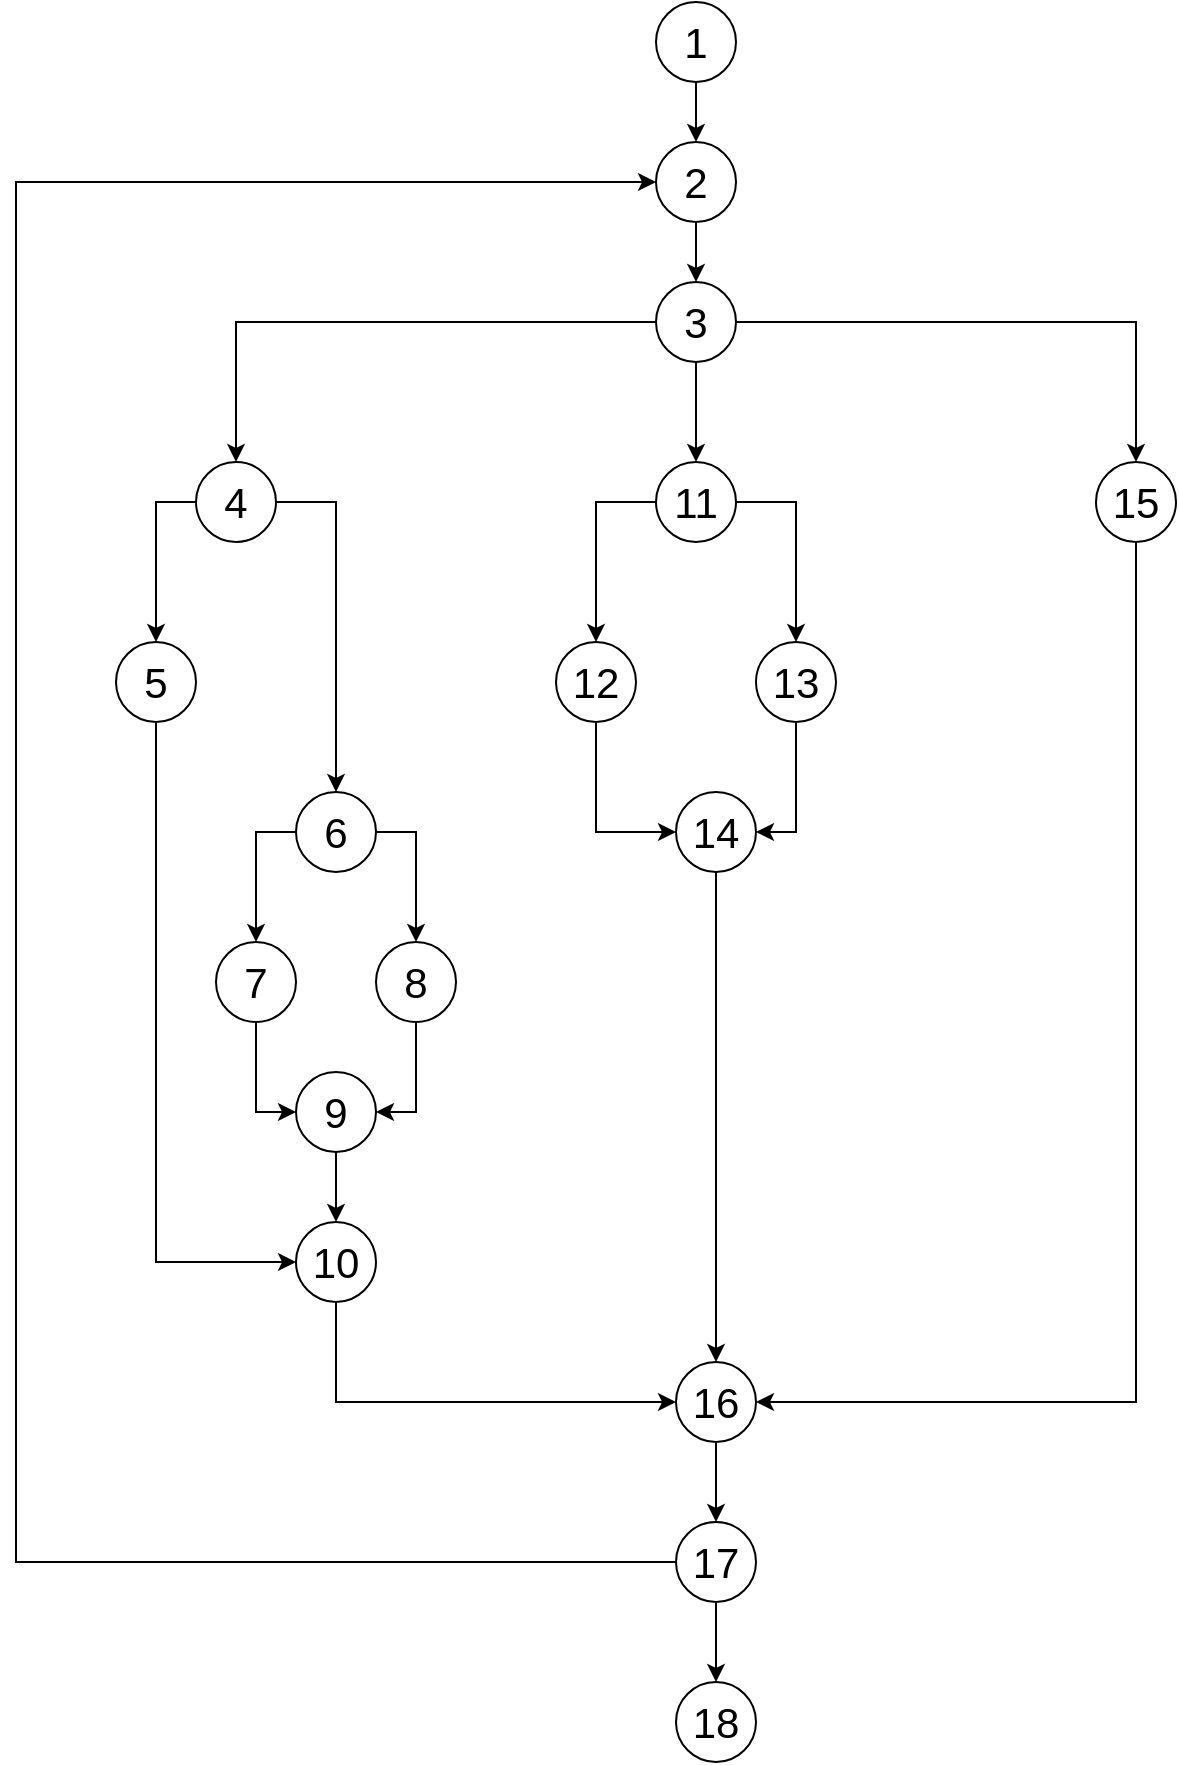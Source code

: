 <mxfile version="13.1.3" type="device"><diagram id="X-Jk2YzmxRTt2amBHDq9" name="Page-1"><mxGraphModel dx="1847" dy="823" grid="1" gridSize="10" guides="1" tooltips="1" connect="1" arrows="1" fold="1" page="1" pageScale="1" pageWidth="827" pageHeight="1169" math="0" shadow="0"><root><mxCell id="0"/><mxCell id="1" parent="0"/><mxCell id="oStLEzSA3wTMuVu8ryBf-6" style="edgeStyle=orthogonalEdgeStyle;rounded=0;orthogonalLoop=1;jettySize=auto;html=1;exitX=0.5;exitY=1;exitDx=0;exitDy=0;fontSize=21;" parent="1" source="oStLEzSA3wTMuVu8ryBf-1" target="oStLEzSA3wTMuVu8ryBf-3" edge="1"><mxGeometry relative="1" as="geometry"/></mxCell><mxCell id="oStLEzSA3wTMuVu8ryBf-1" value="1" style="ellipse;whiteSpace=wrap;html=1;fontSize=21;" parent="1" vertex="1"><mxGeometry x="350" y="170" width="40" height="40" as="geometry"/></mxCell><mxCell id="oStLEzSA3wTMuVu8ryBf-7" style="edgeStyle=orthogonalEdgeStyle;rounded=0;orthogonalLoop=1;jettySize=auto;html=1;exitX=0.5;exitY=1;exitDx=0;exitDy=0;entryX=0.5;entryY=0;entryDx=0;entryDy=0;fontSize=21;" parent="1" source="oStLEzSA3wTMuVu8ryBf-3" target="oStLEzSA3wTMuVu8ryBf-4" edge="1"><mxGeometry relative="1" as="geometry"/></mxCell><mxCell id="oStLEzSA3wTMuVu8ryBf-3" value="2" style="ellipse;whiteSpace=wrap;html=1;fontSize=21;" parent="1" vertex="1"><mxGeometry x="350" y="240" width="40" height="40" as="geometry"/></mxCell><mxCell id="oStLEzSA3wTMuVu8ryBf-26" style="edgeStyle=orthogonalEdgeStyle;rounded=0;orthogonalLoop=1;jettySize=auto;html=1;exitX=0;exitY=0.5;exitDx=0;exitDy=0;entryX=0.5;entryY=0;entryDx=0;entryDy=0;fontSize=21;" parent="1" source="oStLEzSA3wTMuVu8ryBf-4" target="oStLEzSA3wTMuVu8ryBf-20" edge="1"><mxGeometry relative="1" as="geometry"/></mxCell><mxCell id="oStLEzSA3wTMuVu8ryBf-27" style="edgeStyle=orthogonalEdgeStyle;rounded=0;orthogonalLoop=1;jettySize=auto;html=1;exitX=0.5;exitY=1;exitDx=0;exitDy=0;fontSize=21;" parent="1" source="oStLEzSA3wTMuVu8ryBf-4" target="oStLEzSA3wTMuVu8ryBf-21" edge="1"><mxGeometry relative="1" as="geometry"/></mxCell><mxCell id="oStLEzSA3wTMuVu8ryBf-28" style="edgeStyle=orthogonalEdgeStyle;rounded=0;orthogonalLoop=1;jettySize=auto;html=1;exitX=1;exitY=0.5;exitDx=0;exitDy=0;entryX=0.5;entryY=0;entryDx=0;entryDy=0;fontSize=21;" parent="1" source="oStLEzSA3wTMuVu8ryBf-4" target="oStLEzSA3wTMuVu8ryBf-22" edge="1"><mxGeometry relative="1" as="geometry"/></mxCell><mxCell id="oStLEzSA3wTMuVu8ryBf-4" value="3" style="ellipse;whiteSpace=wrap;html=1;fontSize=21;" parent="1" vertex="1"><mxGeometry x="350" y="310" width="40" height="40" as="geometry"/></mxCell><mxCell id="oStLEzSA3wTMuVu8ryBf-8" style="edgeStyle=orthogonalEdgeStyle;rounded=0;orthogonalLoop=1;jettySize=auto;html=1;exitX=0;exitY=0.5;exitDx=0;exitDy=0;entryX=0;entryY=0.5;entryDx=0;entryDy=0;fontSize=21;" parent="1" source="oStLEzSA3wTMuVu8ryBf-5" target="oStLEzSA3wTMuVu8ryBf-3" edge="1"><mxGeometry relative="1" as="geometry"><Array as="points"><mxPoint x="30" y="950"/><mxPoint x="30" y="260"/></Array></mxGeometry></mxCell><mxCell id="oStLEzSA3wTMuVu8ryBf-69" style="edgeStyle=orthogonalEdgeStyle;rounded=0;orthogonalLoop=1;jettySize=auto;html=1;exitX=0.5;exitY=1;exitDx=0;exitDy=0;entryX=0.5;entryY=0;entryDx=0;entryDy=0;fontSize=21;" parent="1" source="oStLEzSA3wTMuVu8ryBf-5" target="oStLEzSA3wTMuVu8ryBf-67" edge="1"><mxGeometry relative="1" as="geometry"/></mxCell><mxCell id="oStLEzSA3wTMuVu8ryBf-5" value="17" style="ellipse;whiteSpace=wrap;html=1;fontSize=21;" parent="1" vertex="1"><mxGeometry x="360" y="930" width="40" height="40" as="geometry"/></mxCell><mxCell id="oStLEzSA3wTMuVu8ryBf-36" style="edgeStyle=orthogonalEdgeStyle;rounded=0;orthogonalLoop=1;jettySize=auto;html=1;exitX=0;exitY=0.5;exitDx=0;exitDy=0;entryX=0.5;entryY=0;entryDx=0;entryDy=0;fontSize=21;" parent="1" source="oStLEzSA3wTMuVu8ryBf-20" target="oStLEzSA3wTMuVu8ryBf-29" edge="1"><mxGeometry relative="1" as="geometry"/></mxCell><mxCell id="0bNQ4PJ7xOHDqg00lJdP-3" style="edgeStyle=orthogonalEdgeStyle;rounded=0;orthogonalLoop=1;jettySize=auto;html=1;exitX=1;exitY=0.5;exitDx=0;exitDy=0;entryX=0.5;entryY=0;entryDx=0;entryDy=0;" edge="1" parent="1" source="oStLEzSA3wTMuVu8ryBf-20" target="oStLEzSA3wTMuVu8ryBf-31"><mxGeometry relative="1" as="geometry"/></mxCell><mxCell id="oStLEzSA3wTMuVu8ryBf-20" value="4" style="ellipse;whiteSpace=wrap;html=1;fontSize=21;" parent="1" vertex="1"><mxGeometry x="120" y="400" width="40" height="40" as="geometry"/></mxCell><mxCell id="oStLEzSA3wTMuVu8ryBf-48" style="edgeStyle=orthogonalEdgeStyle;rounded=0;orthogonalLoop=1;jettySize=auto;html=1;exitX=0;exitY=0.5;exitDx=0;exitDy=0;fontSize=21;" parent="1" source="oStLEzSA3wTMuVu8ryBf-21" target="oStLEzSA3wTMuVu8ryBf-46" edge="1"><mxGeometry relative="1" as="geometry"/></mxCell><mxCell id="oStLEzSA3wTMuVu8ryBf-49" style="edgeStyle=orthogonalEdgeStyle;rounded=0;orthogonalLoop=1;jettySize=auto;html=1;exitX=1;exitY=0.5;exitDx=0;exitDy=0;entryX=0.5;entryY=0;entryDx=0;entryDy=0;fontSize=21;" parent="1" source="oStLEzSA3wTMuVu8ryBf-21" target="oStLEzSA3wTMuVu8ryBf-47" edge="1"><mxGeometry relative="1" as="geometry"/></mxCell><mxCell id="oStLEzSA3wTMuVu8ryBf-21" value="11" style="ellipse;whiteSpace=wrap;html=1;fontSize=21;" parent="1" vertex="1"><mxGeometry x="350" y="400" width="40" height="40" as="geometry"/></mxCell><mxCell id="oStLEzSA3wTMuVu8ryBf-63" style="edgeStyle=orthogonalEdgeStyle;rounded=0;orthogonalLoop=1;jettySize=auto;html=1;exitX=0.5;exitY=1;exitDx=0;exitDy=0;entryX=1;entryY=0.5;entryDx=0;entryDy=0;fontSize=21;" parent="1" source="oStLEzSA3wTMuVu8ryBf-22" target="oStLEzSA3wTMuVu8ryBf-25" edge="1"><mxGeometry relative="1" as="geometry"/></mxCell><mxCell id="oStLEzSA3wTMuVu8ryBf-22" value="15" style="ellipse;whiteSpace=wrap;html=1;fontSize=21;" parent="1" vertex="1"><mxGeometry x="570" y="400" width="40" height="40" as="geometry"/></mxCell><mxCell id="oStLEzSA3wTMuVu8ryBf-45" style="edgeStyle=orthogonalEdgeStyle;rounded=0;orthogonalLoop=1;jettySize=auto;html=1;exitX=0.5;exitY=1;exitDx=0;exitDy=0;entryX=0;entryY=0.5;entryDx=0;entryDy=0;fontSize=21;" parent="1" source="oStLEzSA3wTMuVu8ryBf-23" target="oStLEzSA3wTMuVu8ryBf-25" edge="1"><mxGeometry relative="1" as="geometry"/></mxCell><mxCell id="oStLEzSA3wTMuVu8ryBf-23" value="10" style="ellipse;whiteSpace=wrap;html=1;fontSize=21;" parent="1" vertex="1"><mxGeometry x="170" y="780" width="40" height="40" as="geometry"/></mxCell><mxCell id="oStLEzSA3wTMuVu8ryBf-55" style="edgeStyle=orthogonalEdgeStyle;rounded=0;orthogonalLoop=1;jettySize=auto;html=1;exitX=0.5;exitY=1;exitDx=0;exitDy=0;entryX=0.5;entryY=0;entryDx=0;entryDy=0;fontSize=21;" parent="1" source="oStLEzSA3wTMuVu8ryBf-24" target="oStLEzSA3wTMuVu8ryBf-25" edge="1"><mxGeometry relative="1" as="geometry"/></mxCell><mxCell id="oStLEzSA3wTMuVu8ryBf-24" value="14" style="ellipse;whiteSpace=wrap;html=1;fontSize=21;" parent="1" vertex="1"><mxGeometry x="360" y="565" width="40" height="40" as="geometry"/></mxCell><mxCell id="oStLEzSA3wTMuVu8ryBf-64" style="edgeStyle=orthogonalEdgeStyle;rounded=0;orthogonalLoop=1;jettySize=auto;html=1;exitX=0.5;exitY=1;exitDx=0;exitDy=0;fontSize=21;" parent="1" source="oStLEzSA3wTMuVu8ryBf-25" target="oStLEzSA3wTMuVu8ryBf-5" edge="1"><mxGeometry relative="1" as="geometry"/></mxCell><mxCell id="oStLEzSA3wTMuVu8ryBf-25" value="16" style="ellipse;whiteSpace=wrap;html=1;fontSize=21;" parent="1" vertex="1"><mxGeometry x="360" y="850" width="40" height="40" as="geometry"/></mxCell><mxCell id="oStLEzSA3wTMuVu8ryBf-70" style="edgeStyle=orthogonalEdgeStyle;rounded=0;orthogonalLoop=1;jettySize=auto;html=1;exitX=0.5;exitY=1;exitDx=0;exitDy=0;entryX=0;entryY=0.5;entryDx=0;entryDy=0;fontSize=21;" parent="1" source="oStLEzSA3wTMuVu8ryBf-29" target="oStLEzSA3wTMuVu8ryBf-23" edge="1"><mxGeometry relative="1" as="geometry"/></mxCell><mxCell id="oStLEzSA3wTMuVu8ryBf-29" value="5" style="ellipse;whiteSpace=wrap;html=1;fontSize=21;" parent="1" vertex="1"><mxGeometry x="80" y="490" width="40" height="40" as="geometry"/></mxCell><mxCell id="oStLEzSA3wTMuVu8ryBf-61" style="edgeStyle=orthogonalEdgeStyle;rounded=0;orthogonalLoop=1;jettySize=auto;html=1;exitX=0.5;exitY=1;exitDx=0;exitDy=0;entryX=0;entryY=0.5;entryDx=0;entryDy=0;fontSize=21;" parent="1" source="oStLEzSA3wTMuVu8ryBf-30" target="oStLEzSA3wTMuVu8ryBf-33" edge="1"><mxGeometry relative="1" as="geometry"/></mxCell><mxCell id="oStLEzSA3wTMuVu8ryBf-30" value="7" style="ellipse;whiteSpace=wrap;html=1;fontSize=21;" parent="1" vertex="1"><mxGeometry x="130" y="640" width="40" height="40" as="geometry"/></mxCell><mxCell id="oStLEzSA3wTMuVu8ryBf-38" style="edgeStyle=orthogonalEdgeStyle;rounded=0;orthogonalLoop=1;jettySize=auto;html=1;exitX=0;exitY=0.5;exitDx=0;exitDy=0;entryX=0.5;entryY=0;entryDx=0;entryDy=0;fontSize=21;" parent="1" source="oStLEzSA3wTMuVu8ryBf-31" target="oStLEzSA3wTMuVu8ryBf-30" edge="1"><mxGeometry relative="1" as="geometry"/></mxCell><mxCell id="oStLEzSA3wTMuVu8ryBf-39" style="edgeStyle=orthogonalEdgeStyle;rounded=0;orthogonalLoop=1;jettySize=auto;html=1;exitX=1;exitY=0.5;exitDx=0;exitDy=0;entryX=0;entryY=0.5;entryDx=0;entryDy=0;fontSize=21;" parent="1" source="oStLEzSA3wTMuVu8ryBf-31" target="oStLEzSA3wTMuVu8ryBf-32" edge="1"><mxGeometry relative="1" as="geometry"/></mxCell><mxCell id="oStLEzSA3wTMuVu8ryBf-31" value="6" style="ellipse;whiteSpace=wrap;html=1;fontSize=21;" parent="1" vertex="1"><mxGeometry x="170" y="565" width="40" height="40" as="geometry"/></mxCell><mxCell id="oStLEzSA3wTMuVu8ryBf-41" style="edgeStyle=orthogonalEdgeStyle;rounded=0;orthogonalLoop=1;jettySize=auto;html=1;exitX=1;exitY=0.5;exitDx=0;exitDy=0;entryX=1;entryY=0.5;entryDx=0;entryDy=0;fontSize=21;" parent="1" source="oStLEzSA3wTMuVu8ryBf-32" target="oStLEzSA3wTMuVu8ryBf-33" edge="1"><mxGeometry relative="1" as="geometry"/></mxCell><mxCell id="oStLEzSA3wTMuVu8ryBf-32" value="8" style="ellipse;whiteSpace=wrap;html=1;fontSize=21;direction=south;" parent="1" vertex="1"><mxGeometry x="210" y="640" width="40" height="40" as="geometry"/></mxCell><mxCell id="oStLEzSA3wTMuVu8ryBf-42" style="edgeStyle=orthogonalEdgeStyle;rounded=0;orthogonalLoop=1;jettySize=auto;html=1;exitX=0.5;exitY=1;exitDx=0;exitDy=0;entryX=0.5;entryY=0;entryDx=0;entryDy=0;fontSize=21;" parent="1" source="oStLEzSA3wTMuVu8ryBf-33" target="oStLEzSA3wTMuVu8ryBf-23" edge="1"><mxGeometry relative="1" as="geometry"/></mxCell><mxCell id="oStLEzSA3wTMuVu8ryBf-33" value="9" style="ellipse;whiteSpace=wrap;html=1;fontSize=21;" parent="1" vertex="1"><mxGeometry x="170" y="705" width="40" height="40" as="geometry"/></mxCell><mxCell id="oStLEzSA3wTMuVu8ryBf-50" style="edgeStyle=orthogonalEdgeStyle;rounded=0;orthogonalLoop=1;jettySize=auto;html=1;exitX=0.5;exitY=1;exitDx=0;exitDy=0;entryX=0;entryY=0.5;entryDx=0;entryDy=0;fontSize=21;" parent="1" source="oStLEzSA3wTMuVu8ryBf-46" target="oStLEzSA3wTMuVu8ryBf-24" edge="1"><mxGeometry relative="1" as="geometry"/></mxCell><mxCell id="oStLEzSA3wTMuVu8ryBf-46" value="12" style="ellipse;whiteSpace=wrap;html=1;fontSize=21;" parent="1" vertex="1"><mxGeometry x="300" y="490" width="40" height="40" as="geometry"/></mxCell><mxCell id="oStLEzSA3wTMuVu8ryBf-62" style="edgeStyle=orthogonalEdgeStyle;rounded=0;orthogonalLoop=1;jettySize=auto;html=1;exitX=0.5;exitY=1;exitDx=0;exitDy=0;entryX=1;entryY=0.5;entryDx=0;entryDy=0;fontSize=21;" parent="1" source="oStLEzSA3wTMuVu8ryBf-47" target="oStLEzSA3wTMuVu8ryBf-24" edge="1"><mxGeometry relative="1" as="geometry"/></mxCell><mxCell id="oStLEzSA3wTMuVu8ryBf-47" value="13" style="ellipse;whiteSpace=wrap;html=1;fontSize=21;" parent="1" vertex="1"><mxGeometry x="400" y="490" width="40" height="40" as="geometry"/></mxCell><mxCell id="oStLEzSA3wTMuVu8ryBf-67" value="18" style="ellipse;whiteSpace=wrap;html=1;fontSize=21;" parent="1" vertex="1"><mxGeometry x="360" y="1010" width="40" height="40" as="geometry"/></mxCell></root></mxGraphModel></diagram></mxfile>